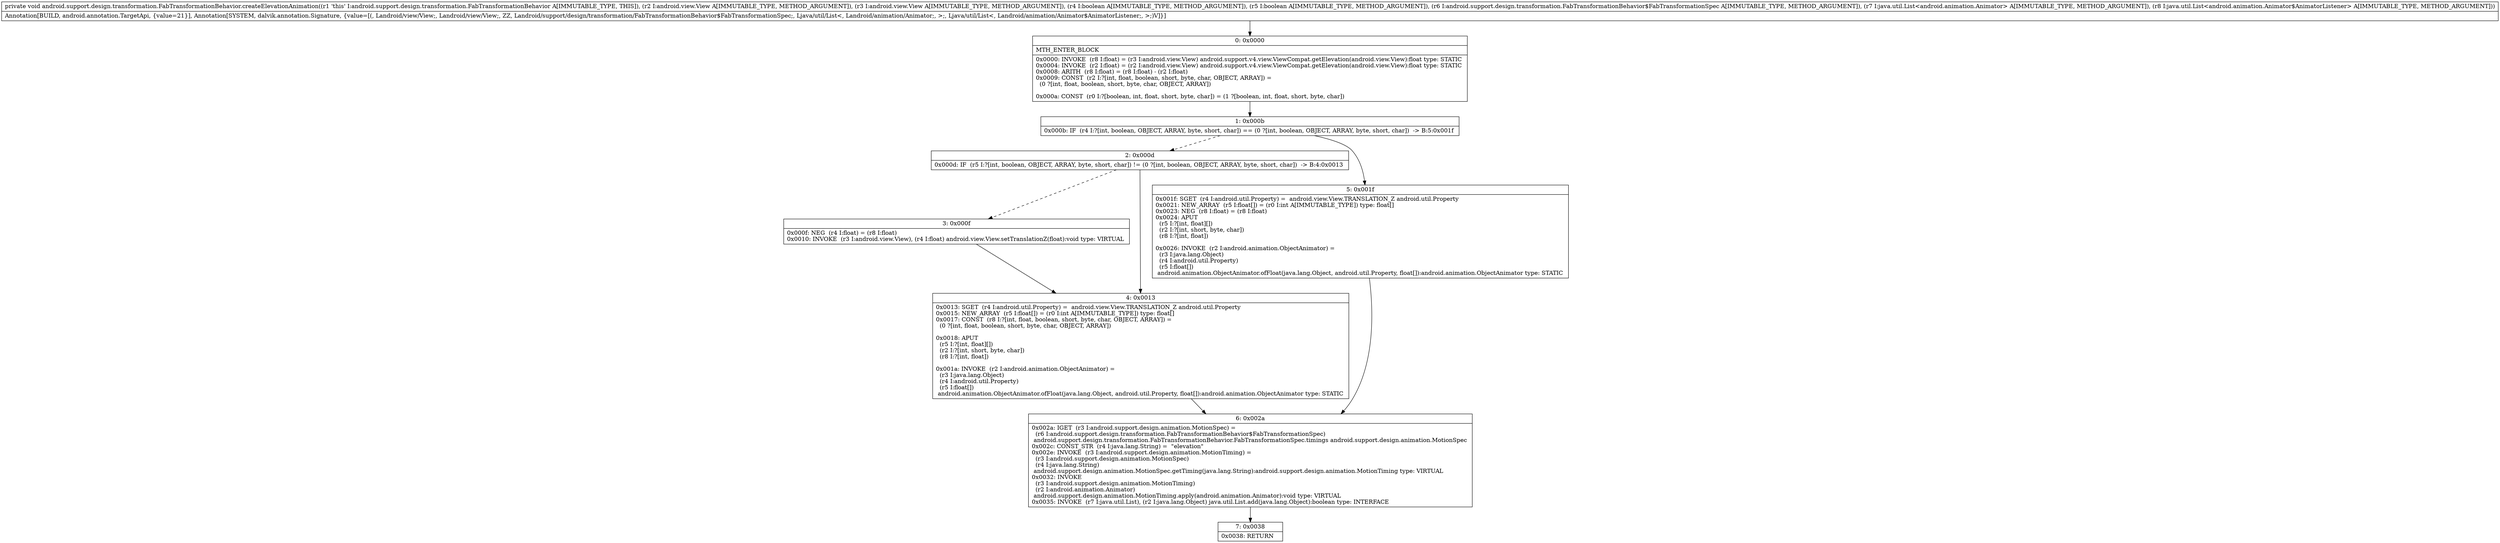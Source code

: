 digraph "CFG forandroid.support.design.transformation.FabTransformationBehavior.createElevationAnimation(Landroid\/view\/View;Landroid\/view\/View;ZZLandroid\/support\/design\/transformation\/FabTransformationBehavior$FabTransformationSpec;Ljava\/util\/List;Ljava\/util\/List;)V" {
Node_0 [shape=record,label="{0\:\ 0x0000|MTH_ENTER_BLOCK\l|0x0000: INVOKE  (r8 I:float) = (r3 I:android.view.View) android.support.v4.view.ViewCompat.getElevation(android.view.View):float type: STATIC \l0x0004: INVOKE  (r2 I:float) = (r2 I:android.view.View) android.support.v4.view.ViewCompat.getElevation(android.view.View):float type: STATIC \l0x0008: ARITH  (r8 I:float) = (r8 I:float) \- (r2 I:float) \l0x0009: CONST  (r2 I:?[int, float, boolean, short, byte, char, OBJECT, ARRAY]) = \l  (0 ?[int, float, boolean, short, byte, char, OBJECT, ARRAY])\l \l0x000a: CONST  (r0 I:?[boolean, int, float, short, byte, char]) = (1 ?[boolean, int, float, short, byte, char]) \l}"];
Node_1 [shape=record,label="{1\:\ 0x000b|0x000b: IF  (r4 I:?[int, boolean, OBJECT, ARRAY, byte, short, char]) == (0 ?[int, boolean, OBJECT, ARRAY, byte, short, char])  \-\> B:5:0x001f \l}"];
Node_2 [shape=record,label="{2\:\ 0x000d|0x000d: IF  (r5 I:?[int, boolean, OBJECT, ARRAY, byte, short, char]) != (0 ?[int, boolean, OBJECT, ARRAY, byte, short, char])  \-\> B:4:0x0013 \l}"];
Node_3 [shape=record,label="{3\:\ 0x000f|0x000f: NEG  (r4 I:float) = (r8 I:float) \l0x0010: INVOKE  (r3 I:android.view.View), (r4 I:float) android.view.View.setTranslationZ(float):void type: VIRTUAL \l}"];
Node_4 [shape=record,label="{4\:\ 0x0013|0x0013: SGET  (r4 I:android.util.Property) =  android.view.View.TRANSLATION_Z android.util.Property \l0x0015: NEW_ARRAY  (r5 I:float[]) = (r0 I:int A[IMMUTABLE_TYPE]) type: float[] \l0x0017: CONST  (r8 I:?[int, float, boolean, short, byte, char, OBJECT, ARRAY]) = \l  (0 ?[int, float, boolean, short, byte, char, OBJECT, ARRAY])\l \l0x0018: APUT  \l  (r5 I:?[int, float][])\l  (r2 I:?[int, short, byte, char])\l  (r8 I:?[int, float])\l \l0x001a: INVOKE  (r2 I:android.animation.ObjectAnimator) = \l  (r3 I:java.lang.Object)\l  (r4 I:android.util.Property)\l  (r5 I:float[])\l android.animation.ObjectAnimator.ofFloat(java.lang.Object, android.util.Property, float[]):android.animation.ObjectAnimator type: STATIC \l}"];
Node_5 [shape=record,label="{5\:\ 0x001f|0x001f: SGET  (r4 I:android.util.Property) =  android.view.View.TRANSLATION_Z android.util.Property \l0x0021: NEW_ARRAY  (r5 I:float[]) = (r0 I:int A[IMMUTABLE_TYPE]) type: float[] \l0x0023: NEG  (r8 I:float) = (r8 I:float) \l0x0024: APUT  \l  (r5 I:?[int, float][])\l  (r2 I:?[int, short, byte, char])\l  (r8 I:?[int, float])\l \l0x0026: INVOKE  (r2 I:android.animation.ObjectAnimator) = \l  (r3 I:java.lang.Object)\l  (r4 I:android.util.Property)\l  (r5 I:float[])\l android.animation.ObjectAnimator.ofFloat(java.lang.Object, android.util.Property, float[]):android.animation.ObjectAnimator type: STATIC \l}"];
Node_6 [shape=record,label="{6\:\ 0x002a|0x002a: IGET  (r3 I:android.support.design.animation.MotionSpec) = \l  (r6 I:android.support.design.transformation.FabTransformationBehavior$FabTransformationSpec)\l android.support.design.transformation.FabTransformationBehavior.FabTransformationSpec.timings android.support.design.animation.MotionSpec \l0x002c: CONST_STR  (r4 I:java.lang.String) =  \"elevation\" \l0x002e: INVOKE  (r3 I:android.support.design.animation.MotionTiming) = \l  (r3 I:android.support.design.animation.MotionSpec)\l  (r4 I:java.lang.String)\l android.support.design.animation.MotionSpec.getTiming(java.lang.String):android.support.design.animation.MotionTiming type: VIRTUAL \l0x0032: INVOKE  \l  (r3 I:android.support.design.animation.MotionTiming)\l  (r2 I:android.animation.Animator)\l android.support.design.animation.MotionTiming.apply(android.animation.Animator):void type: VIRTUAL \l0x0035: INVOKE  (r7 I:java.util.List), (r2 I:java.lang.Object) java.util.List.add(java.lang.Object):boolean type: INTERFACE \l}"];
Node_7 [shape=record,label="{7\:\ 0x0038|0x0038: RETURN   \l}"];
MethodNode[shape=record,label="{private void android.support.design.transformation.FabTransformationBehavior.createElevationAnimation((r1 'this' I:android.support.design.transformation.FabTransformationBehavior A[IMMUTABLE_TYPE, THIS]), (r2 I:android.view.View A[IMMUTABLE_TYPE, METHOD_ARGUMENT]), (r3 I:android.view.View A[IMMUTABLE_TYPE, METHOD_ARGUMENT]), (r4 I:boolean A[IMMUTABLE_TYPE, METHOD_ARGUMENT]), (r5 I:boolean A[IMMUTABLE_TYPE, METHOD_ARGUMENT]), (r6 I:android.support.design.transformation.FabTransformationBehavior$FabTransformationSpec A[IMMUTABLE_TYPE, METHOD_ARGUMENT]), (r7 I:java.util.List\<android.animation.Animator\> A[IMMUTABLE_TYPE, METHOD_ARGUMENT]), (r8 I:java.util.List\<android.animation.Animator$AnimatorListener\> A[IMMUTABLE_TYPE, METHOD_ARGUMENT]))  | Annotation[BUILD, android.annotation.TargetApi, \{value=21\}], Annotation[SYSTEM, dalvik.annotation.Signature, \{value=[(, Landroid\/view\/View;, Landroid\/view\/View;, ZZ, Landroid\/support\/design\/transformation\/FabTransformationBehavior$FabTransformationSpec;, Ljava\/util\/List\<, Landroid\/animation\/Animator;, \>;, Ljava\/util\/List\<, Landroid\/animation\/Animator$AnimatorListener;, \>;)V]\}]\l}"];
MethodNode -> Node_0;
Node_0 -> Node_1;
Node_1 -> Node_2[style=dashed];
Node_1 -> Node_5;
Node_2 -> Node_3[style=dashed];
Node_2 -> Node_4;
Node_3 -> Node_4;
Node_4 -> Node_6;
Node_5 -> Node_6;
Node_6 -> Node_7;
}

